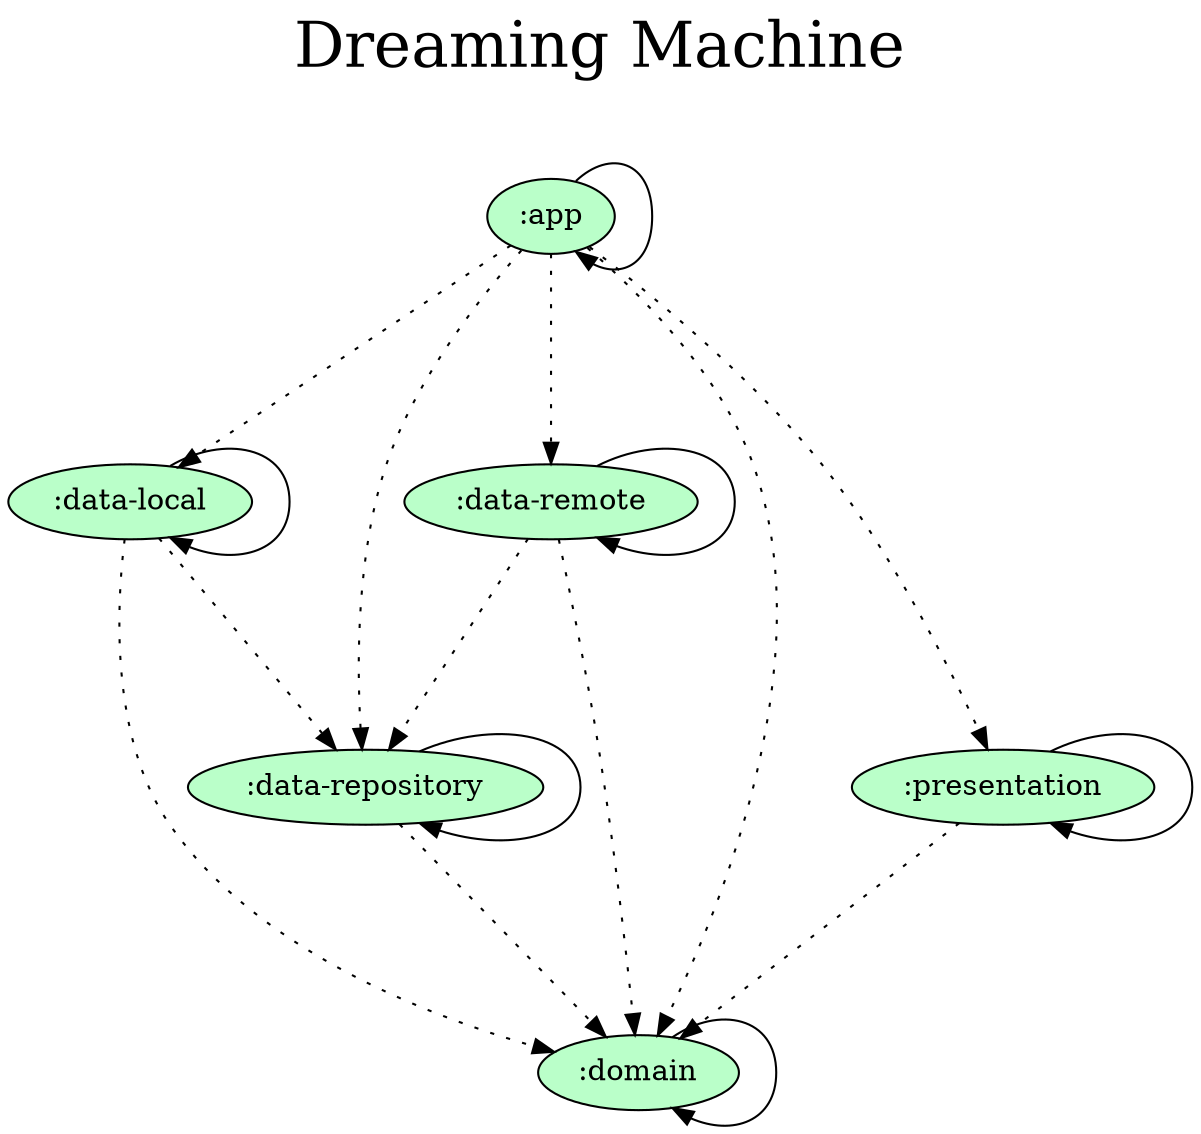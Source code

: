 digraph {
  graph [label="Dreaming Machine\n ",labelloc=t,fontsize=30,ranksep=1.4];
  node [style=filled, fillcolor="#bbbbbb"];
  rankdir=TB;

  # Projects

  ":app" [fillcolor="#baffc9"];
  ":data-local" [fillcolor="#baffc9"];
  ":data-remote" [fillcolor="#baffc9"];
  ":data-repository" [fillcolor="#baffc9"];
  ":domain" [fillcolor="#baffc9"];
  ":presentation" [fillcolor="#baffc9"];

  {rank = same;}

  # Dependencies

  ":app" -> ":app"
  ":app" -> ":presentation" [style=dotted]
  ":app" -> ":domain" [style=dotted]
  ":app" -> ":data-remote" [style=dotted]
  ":app" -> ":data-local" [style=dotted]
  ":app" -> ":data-repository" [style=dotted]
  ":presentation" -> ":presentation"
  ":presentation" -> ":domain" [style=dotted]
  ":domain" -> ":domain"
  ":data-remote" -> ":data-remote"
  ":data-remote" -> ":domain" [style=dotted]
  ":data-remote" -> ":data-repository" [style=dotted]
  ":data-local" -> ":data-local"
  ":data-local" -> ":domain" [style=dotted]
  ":data-local" -> ":data-repository" [style=dotted]
  ":data-repository" -> ":data-repository"
  ":data-repository" -> ":domain" [style=dotted]
}
